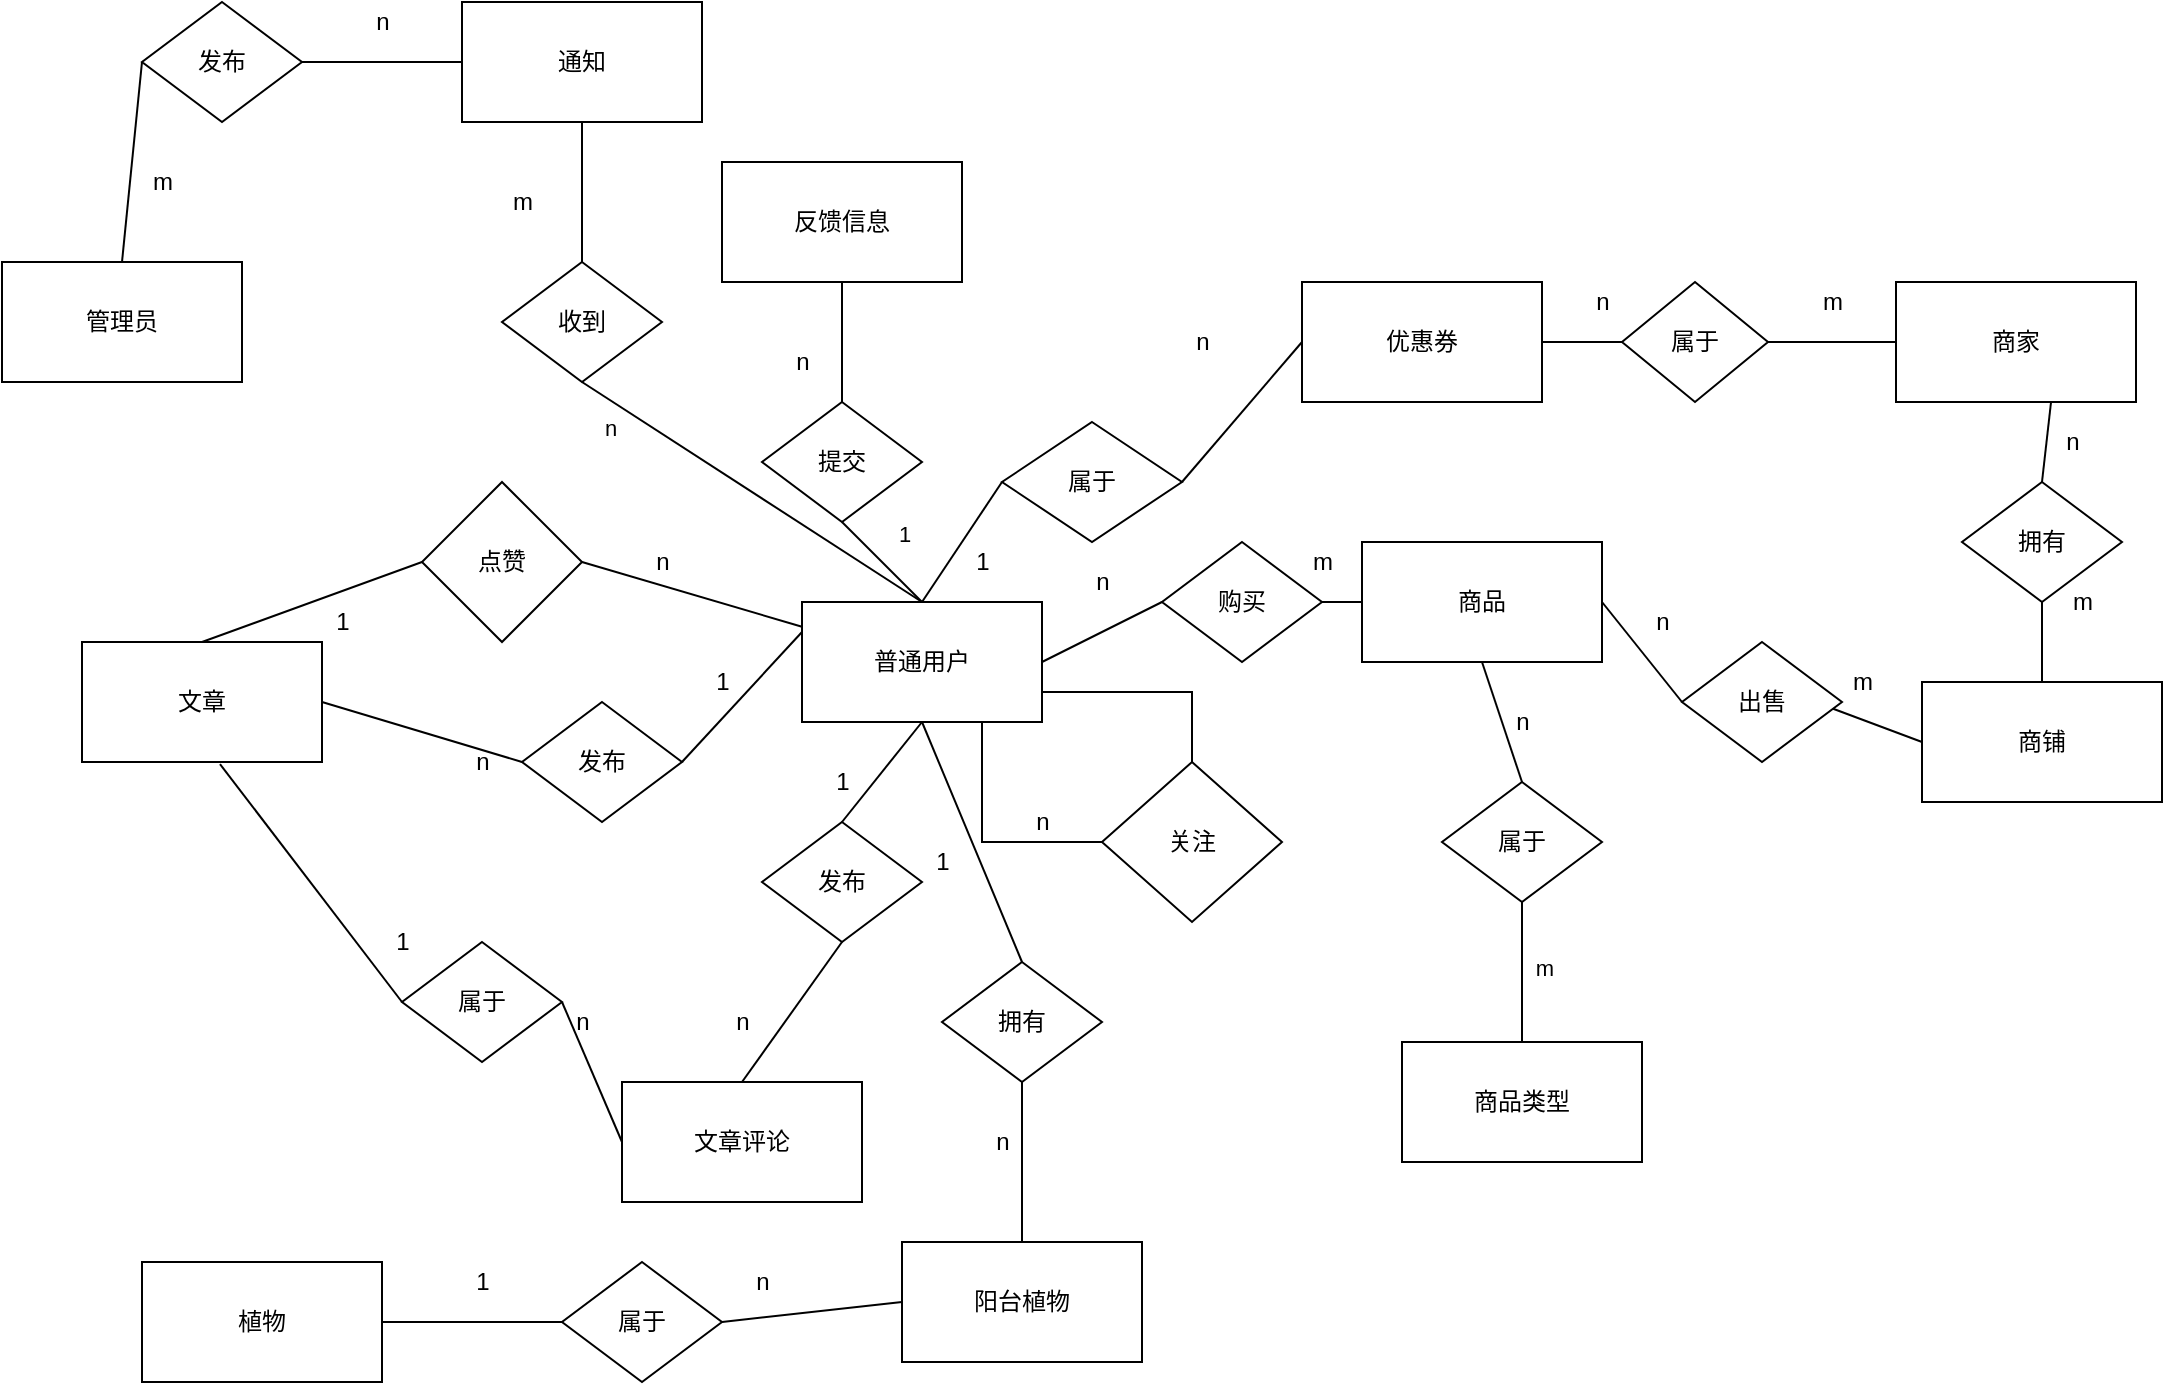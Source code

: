 <mxfile version="14.1.7" type="github">
  <diagram id="Ju9IjZxZhExvCRAQXTtL" name="Page-1">
    <mxGraphModel dx="1829" dy="1852" grid="1" gridSize="10" guides="1" tooltips="1" connect="1" arrows="1" fold="1" page="1" pageScale="1" pageWidth="827" pageHeight="1169" math="0" shadow="0">
      <root>
        <mxCell id="0" />
        <mxCell id="1" parent="0" />
        <mxCell id="KmE_w60HVCtdxXYl9T-s-9" style="edgeStyle=orthogonalEdgeStyle;rounded=0;orthogonalLoop=1;jettySize=auto;html=1;exitX=0.75;exitY=1;exitDx=0;exitDy=0;entryX=0;entryY=0.5;entryDx=0;entryDy=0;endArrow=none;endFill=0;" parent="1" source="KmE_w60HVCtdxXYl9T-s-1" target="KmE_w60HVCtdxXYl9T-s-8" edge="1">
          <mxGeometry relative="1" as="geometry" />
        </mxCell>
        <mxCell id="KmE_w60HVCtdxXYl9T-s-34" style="edgeStyle=none;rounded=0;orthogonalLoop=1;jettySize=auto;html=1;exitX=0.5;exitY=0;exitDx=0;exitDy=0;entryX=0.5;entryY=1;entryDx=0;entryDy=0;endArrow=none;endFill=0;" parent="1" source="KmE_w60HVCtdxXYl9T-s-1" target="KmE_w60HVCtdxXYl9T-s-33" edge="1">
          <mxGeometry relative="1" as="geometry" />
        </mxCell>
        <mxCell id="KmE_w60HVCtdxXYl9T-s-36" value="1" style="edgeLabel;html=1;align=center;verticalAlign=middle;resizable=0;points=[];" parent="KmE_w60HVCtdxXYl9T-s-34" vertex="1" connectable="0">
          <mxGeometry x="0.232" y="-7" relative="1" as="geometry">
            <mxPoint x="10.44" y="-5.05" as="offset" />
          </mxGeometry>
        </mxCell>
        <mxCell id="KmE_w60HVCtdxXYl9T-s-39" style="edgeStyle=none;rounded=0;orthogonalLoop=1;jettySize=auto;html=1;exitX=0.5;exitY=1;exitDx=0;exitDy=0;entryX=0.5;entryY=0;entryDx=0;entryDy=0;endArrow=none;endFill=0;" parent="1" source="KmE_w60HVCtdxXYl9T-s-1" target="KmE_w60HVCtdxXYl9T-s-38" edge="1">
          <mxGeometry relative="1" as="geometry" />
        </mxCell>
        <mxCell id="KmE_w60HVCtdxXYl9T-s-60" style="edgeStyle=none;rounded=0;orthogonalLoop=1;jettySize=auto;html=1;exitX=0.5;exitY=1;exitDx=0;exitDy=0;entryX=0.5;entryY=0;entryDx=0;entryDy=0;endArrow=none;endFill=0;" parent="1" source="KmE_w60HVCtdxXYl9T-s-1" target="KmE_w60HVCtdxXYl9T-s-59" edge="1">
          <mxGeometry relative="1" as="geometry" />
        </mxCell>
        <mxCell id="KmE_w60HVCtdxXYl9T-s-63" style="edgeStyle=none;rounded=0;orthogonalLoop=1;jettySize=auto;html=1;exitX=0;exitY=0.25;exitDx=0;exitDy=0;entryX=1;entryY=0.5;entryDx=0;entryDy=0;endArrow=none;endFill=0;" parent="1" source="KmE_w60HVCtdxXYl9T-s-1" target="KmE_w60HVCtdxXYl9T-s-49" edge="1">
          <mxGeometry relative="1" as="geometry" />
        </mxCell>
        <mxCell id="NKX2o1vbyKrTuzyouVSB-30" style="edgeStyle=none;rounded=0;orthogonalLoop=1;jettySize=auto;html=1;exitX=0.5;exitY=0;exitDx=0;exitDy=0;entryX=0.5;entryY=1;entryDx=0;entryDy=0;endArrow=none;endFill=0;" parent="1" source="KmE_w60HVCtdxXYl9T-s-1" target="NKX2o1vbyKrTuzyouVSB-29" edge="1">
          <mxGeometry relative="1" as="geometry" />
        </mxCell>
        <mxCell id="NKX2o1vbyKrTuzyouVSB-35" value="n" style="edgeLabel;html=1;align=center;verticalAlign=middle;resizable=0;points=[];" parent="NKX2o1vbyKrTuzyouVSB-30" vertex="1" connectable="0">
          <mxGeometry x="0.772" y="12" relative="1" as="geometry">
            <mxPoint x="1" as="offset" />
          </mxGeometry>
        </mxCell>
        <mxCell id="4JTTVIBUw4BD0UFRL74L-7" style="edgeStyle=none;rounded=0;orthogonalLoop=1;jettySize=auto;html=1;exitX=1;exitY=0.5;exitDx=0;exitDy=0;entryX=0;entryY=0.5;entryDx=0;entryDy=0;endArrow=none;endFill=0;" parent="1" source="KmE_w60HVCtdxXYl9T-s-1" target="4JTTVIBUw4BD0UFRL74L-2" edge="1">
          <mxGeometry relative="1" as="geometry" />
        </mxCell>
        <mxCell id="KmE_w60HVCtdxXYl9T-s-1" value="普通用户" style="rounded=0;whiteSpace=wrap;html=1;" parent="1" vertex="1">
          <mxGeometry x="280" y="130" width="120" height="60" as="geometry" />
        </mxCell>
        <mxCell id="NKX2o1vbyKrTuzyouVSB-23" style="edgeStyle=none;rounded=0;orthogonalLoop=1;jettySize=auto;html=1;exitX=0.5;exitY=1;exitDx=0;exitDy=0;entryX=0.5;entryY=0;entryDx=0;entryDy=0;endArrow=none;endFill=0;" parent="1" source="KmE_w60HVCtdxXYl9T-s-2" target="KmE_w60HVCtdxXYl9T-s-33" edge="1">
          <mxGeometry relative="1" as="geometry" />
        </mxCell>
        <mxCell id="KmE_w60HVCtdxXYl9T-s-2" value="反馈信息" style="rounded=0;whiteSpace=wrap;html=1;" parent="1" vertex="1">
          <mxGeometry x="240" y="-90" width="120" height="60" as="geometry" />
        </mxCell>
        <mxCell id="NKX2o1vbyKrTuzyouVSB-8" style="edgeStyle=none;rounded=0;orthogonalLoop=1;jettySize=auto;html=1;exitX=1;exitY=0.5;exitDx=0;exitDy=0;entryX=0;entryY=0.5;entryDx=0;entryDy=0;endArrow=none;endFill=0;" parent="1" source="KmE_w60HVCtdxXYl9T-s-3" target="NKX2o1vbyKrTuzyouVSB-7" edge="1">
          <mxGeometry relative="1" as="geometry" />
        </mxCell>
        <mxCell id="KmE_w60HVCtdxXYl9T-s-3" value="优惠券" style="rounded=0;whiteSpace=wrap;html=1;" parent="1" vertex="1">
          <mxGeometry x="530" y="-30" width="120" height="60" as="geometry" />
        </mxCell>
        <mxCell id="KmE_w60HVCtdxXYl9T-s-4" value="文章" style="rounded=0;whiteSpace=wrap;html=1;" parent="1" vertex="1">
          <mxGeometry x="-80" y="150" width="120" height="60" as="geometry" />
        </mxCell>
        <mxCell id="KmE_w60HVCtdxXYl9T-s-45" style="edgeStyle=none;rounded=0;orthogonalLoop=1;jettySize=auto;html=1;exitX=0;exitY=0.5;exitDx=0;exitDy=0;entryX=1;entryY=0.5;entryDx=0;entryDy=0;endArrow=none;endFill=0;" parent="1" source="KmE_w60HVCtdxXYl9T-s-5" target="KmE_w60HVCtdxXYl9T-s-44" edge="1">
          <mxGeometry relative="1" as="geometry" />
        </mxCell>
        <mxCell id="KmE_w60HVCtdxXYl9T-s-5" value="文章评论" style="rounded=0;whiteSpace=wrap;html=1;" parent="1" vertex="1">
          <mxGeometry x="190" y="370" width="120" height="60" as="geometry" />
        </mxCell>
        <mxCell id="KmE_w60HVCtdxXYl9T-s-10" style="edgeStyle=orthogonalEdgeStyle;rounded=0;orthogonalLoop=1;jettySize=auto;html=1;exitX=0.5;exitY=0;exitDx=0;exitDy=0;entryX=1;entryY=0.75;entryDx=0;entryDy=0;endArrow=none;endFill=0;" parent="1" source="KmE_w60HVCtdxXYl9T-s-8" target="KmE_w60HVCtdxXYl9T-s-1" edge="1">
          <mxGeometry relative="1" as="geometry" />
        </mxCell>
        <mxCell id="KmE_w60HVCtdxXYl9T-s-8" value="关注" style="rhombus;whiteSpace=wrap;html=1;" parent="1" vertex="1">
          <mxGeometry x="430" y="210" width="90" height="80" as="geometry" />
        </mxCell>
        <mxCell id="KmE_w60HVCtdxXYl9T-s-11" value="n" style="text;html=1;align=center;verticalAlign=middle;resizable=0;points=[];autosize=1;" parent="1" vertex="1">
          <mxGeometry x="390" y="230" width="20" height="20" as="geometry" />
        </mxCell>
        <mxCell id="KmE_w60HVCtdxXYl9T-s-24" value="" style="endArrow=none;html=1;exitX=0.5;exitY=0;exitDx=0;exitDy=0;entryX=0;entryY=0.5;entryDx=0;entryDy=0;" parent="1" source="KmE_w60HVCtdxXYl9T-s-4" target="KmE_w60HVCtdxXYl9T-s-54" edge="1">
          <mxGeometry width="50" height="50" relative="1" as="geometry">
            <mxPoint x="30" y="200" as="sourcePoint" />
            <mxPoint x="79.96" y="120" as="targetPoint" />
          </mxGeometry>
        </mxCell>
        <mxCell id="KmE_w60HVCtdxXYl9T-s-27" value="" style="endArrow=none;html=1;exitX=1;exitY=0.5;exitDx=0;exitDy=0;" parent="1" source="KmE_w60HVCtdxXYl9T-s-54" target="KmE_w60HVCtdxXYl9T-s-1" edge="1">
          <mxGeometry width="50" height="50" relative="1" as="geometry">
            <mxPoint x="160" y="107.5" as="sourcePoint" />
            <mxPoint x="240.711" y="110" as="targetPoint" />
          </mxGeometry>
        </mxCell>
        <mxCell id="KmE_w60HVCtdxXYl9T-s-30" style="rounded=0;orthogonalLoop=1;jettySize=auto;html=1;exitX=1;exitY=0.5;exitDx=0;exitDy=0;entryX=0;entryY=0.5;entryDx=0;entryDy=0;endArrow=none;endFill=0;" parent="1" source="KmE_w60HVCtdxXYl9T-s-28" target="KmE_w60HVCtdxXYl9T-s-3" edge="1">
          <mxGeometry relative="1" as="geometry" />
        </mxCell>
        <mxCell id="KmE_w60HVCtdxXYl9T-s-28" value="属于" style="rhombus;whiteSpace=wrap;html=1;" parent="1" vertex="1">
          <mxGeometry x="380" y="40" width="90" height="60" as="geometry" />
        </mxCell>
        <mxCell id="KmE_w60HVCtdxXYl9T-s-29" value="" style="endArrow=none;html=1;exitX=0.5;exitY=0;exitDx=0;exitDy=0;entryX=0;entryY=0.5;entryDx=0;entryDy=0;" parent="1" source="KmE_w60HVCtdxXYl9T-s-1" target="KmE_w60HVCtdxXYl9T-s-28" edge="1">
          <mxGeometry width="50" height="50" relative="1" as="geometry">
            <mxPoint x="330" y="120" as="sourcePoint" />
            <mxPoint x="380" y="70" as="targetPoint" />
          </mxGeometry>
        </mxCell>
        <mxCell id="KmE_w60HVCtdxXYl9T-s-31" value="1" style="text;html=1;align=center;verticalAlign=middle;resizable=0;points=[];autosize=1;" parent="1" vertex="1">
          <mxGeometry x="360" y="100" width="20" height="20" as="geometry" />
        </mxCell>
        <mxCell id="KmE_w60HVCtdxXYl9T-s-32" value="n" style="text;html=1;align=center;verticalAlign=middle;resizable=0;points=[];autosize=1;" parent="1" vertex="1">
          <mxGeometry x="470" y="-10" width="20" height="20" as="geometry" />
        </mxCell>
        <mxCell id="KmE_w60HVCtdxXYl9T-s-33" value="提交" style="rhombus;whiteSpace=wrap;html=1;" parent="1" vertex="1">
          <mxGeometry x="260" y="30" width="80" height="60" as="geometry" />
        </mxCell>
        <mxCell id="KmE_w60HVCtdxXYl9T-s-37" value="n" style="text;html=1;align=center;verticalAlign=middle;resizable=0;points=[];autosize=1;" parent="1" vertex="1">
          <mxGeometry x="270" width="20" height="20" as="geometry" />
        </mxCell>
        <mxCell id="KmE_w60HVCtdxXYl9T-s-40" style="edgeStyle=none;rounded=0;orthogonalLoop=1;jettySize=auto;html=1;exitX=0.5;exitY=1;exitDx=0;exitDy=0;entryX=0.5;entryY=0;entryDx=0;entryDy=0;endArrow=none;endFill=0;" parent="1" source="KmE_w60HVCtdxXYl9T-s-38" target="KmE_w60HVCtdxXYl9T-s-5" edge="1">
          <mxGeometry relative="1" as="geometry" />
        </mxCell>
        <mxCell id="KmE_w60HVCtdxXYl9T-s-38" value="发布" style="rhombus;whiteSpace=wrap;html=1;" parent="1" vertex="1">
          <mxGeometry x="260" y="240" width="80" height="60" as="geometry" />
        </mxCell>
        <mxCell id="KmE_w60HVCtdxXYl9T-s-42" value="1" style="text;html=1;align=center;verticalAlign=middle;resizable=0;points=[];autosize=1;" parent="1" vertex="1">
          <mxGeometry x="290" y="210" width="20" height="20" as="geometry" />
        </mxCell>
        <mxCell id="KmE_w60HVCtdxXYl9T-s-43" value="n" style="text;html=1;align=center;verticalAlign=middle;resizable=0;points=[];autosize=1;" parent="1" vertex="1">
          <mxGeometry x="240" y="330" width="20" height="20" as="geometry" />
        </mxCell>
        <mxCell id="KmE_w60HVCtdxXYl9T-s-46" style="edgeStyle=none;rounded=0;orthogonalLoop=1;jettySize=auto;html=1;exitX=0;exitY=0.5;exitDx=0;exitDy=0;entryX=0.575;entryY=1.017;entryDx=0;entryDy=0;entryPerimeter=0;endArrow=none;endFill=0;" parent="1" source="KmE_w60HVCtdxXYl9T-s-44" target="KmE_w60HVCtdxXYl9T-s-4" edge="1">
          <mxGeometry relative="1" as="geometry" />
        </mxCell>
        <mxCell id="KmE_w60HVCtdxXYl9T-s-44" value="属于" style="rhombus;whiteSpace=wrap;html=1;" parent="1" vertex="1">
          <mxGeometry x="80" y="300" width="80" height="60" as="geometry" />
        </mxCell>
        <mxCell id="KmE_w60HVCtdxXYl9T-s-47" value="n" style="text;html=1;align=center;verticalAlign=middle;resizable=0;points=[];autosize=1;" parent="1" vertex="1">
          <mxGeometry x="160" y="330" width="20" height="20" as="geometry" />
        </mxCell>
        <mxCell id="KmE_w60HVCtdxXYl9T-s-48" value="1" style="text;html=1;align=center;verticalAlign=middle;resizable=0;points=[];autosize=1;" parent="1" vertex="1">
          <mxGeometry x="70" y="290" width="20" height="20" as="geometry" />
        </mxCell>
        <mxCell id="KmE_w60HVCtdxXYl9T-s-51" style="edgeStyle=none;rounded=0;orthogonalLoop=1;jettySize=auto;html=1;exitX=0;exitY=0.5;exitDx=0;exitDy=0;entryX=1;entryY=0.5;entryDx=0;entryDy=0;endArrow=none;endFill=0;" parent="1" source="KmE_w60HVCtdxXYl9T-s-49" target="KmE_w60HVCtdxXYl9T-s-4" edge="1">
          <mxGeometry relative="1" as="geometry" />
        </mxCell>
        <mxCell id="KmE_w60HVCtdxXYl9T-s-49" value="发布" style="rhombus;whiteSpace=wrap;html=1;" parent="1" vertex="1">
          <mxGeometry x="140" y="180" width="80" height="60" as="geometry" />
        </mxCell>
        <mxCell id="KmE_w60HVCtdxXYl9T-s-53" value="n" style="text;html=1;align=center;verticalAlign=middle;resizable=0;points=[];autosize=1;" parent="1" vertex="1">
          <mxGeometry x="110" y="200" width="20" height="20" as="geometry" />
        </mxCell>
        <mxCell id="KmE_w60HVCtdxXYl9T-s-54" value="点赞" style="rhombus;whiteSpace=wrap;html=1;" parent="1" vertex="1">
          <mxGeometry x="90" y="70" width="80" height="80" as="geometry" />
        </mxCell>
        <mxCell id="KmE_w60HVCtdxXYl9T-s-55" value="n" style="text;html=1;align=center;verticalAlign=middle;resizable=0;points=[];autosize=1;" parent="1" vertex="1">
          <mxGeometry x="200" y="100" width="20" height="20" as="geometry" />
        </mxCell>
        <mxCell id="KmE_w60HVCtdxXYl9T-s-56" value="1" style="text;html=1;align=center;verticalAlign=middle;resizable=0;points=[];autosize=1;" parent="1" vertex="1">
          <mxGeometry x="40" y="130" width="20" height="20" as="geometry" />
        </mxCell>
        <mxCell id="KmE_w60HVCtdxXYl9T-s-109" style="edgeStyle=none;rounded=0;orthogonalLoop=1;jettySize=auto;html=1;exitX=0;exitY=0.5;exitDx=0;exitDy=0;entryX=1;entryY=0.5;entryDx=0;entryDy=0;endArrow=none;endFill=0;" parent="1" source="KmE_w60HVCtdxXYl9T-s-57" target="KmE_w60HVCtdxXYl9T-s-108" edge="1">
          <mxGeometry relative="1" as="geometry" />
        </mxCell>
        <mxCell id="KmE_w60HVCtdxXYl9T-s-57" value="阳台植物" style="rounded=0;whiteSpace=wrap;html=1;" parent="1" vertex="1">
          <mxGeometry x="330" y="450" width="120" height="60" as="geometry" />
        </mxCell>
        <mxCell id="KmE_w60HVCtdxXYl9T-s-61" style="edgeStyle=none;rounded=0;orthogonalLoop=1;jettySize=auto;html=1;exitX=0.5;exitY=1;exitDx=0;exitDy=0;entryX=0.5;entryY=0;entryDx=0;entryDy=0;endArrow=none;endFill=0;" parent="1" source="KmE_w60HVCtdxXYl9T-s-59" target="KmE_w60HVCtdxXYl9T-s-57" edge="1">
          <mxGeometry relative="1" as="geometry" />
        </mxCell>
        <mxCell id="KmE_w60HVCtdxXYl9T-s-59" value="拥有" style="rhombus;whiteSpace=wrap;html=1;" parent="1" vertex="1">
          <mxGeometry x="350" y="310" width="80" height="60" as="geometry" />
        </mxCell>
        <mxCell id="KmE_w60HVCtdxXYl9T-s-64" value="1" style="text;html=1;align=center;verticalAlign=middle;resizable=0;points=[];autosize=1;" parent="1" vertex="1">
          <mxGeometry x="230" y="160" width="20" height="20" as="geometry" />
        </mxCell>
        <mxCell id="KmE_w60HVCtdxXYl9T-s-66" value="商家" style="rounded=0;whiteSpace=wrap;html=1;" parent="1" vertex="1">
          <mxGeometry x="827" y="-30" width="120" height="60" as="geometry" />
        </mxCell>
        <mxCell id="4JTTVIBUw4BD0UFRL74L-9" style="edgeStyle=none;rounded=0;orthogonalLoop=1;jettySize=auto;html=1;exitX=0;exitY=0.5;exitDx=0;exitDy=0;entryX=0.907;entryY=0.538;entryDx=0;entryDy=0;endArrow=none;endFill=0;entryPerimeter=0;" parent="1" source="KmE_w60HVCtdxXYl9T-s-67" target="KmE_w60HVCtdxXYl9T-s-77" edge="1">
          <mxGeometry relative="1" as="geometry" />
        </mxCell>
        <mxCell id="KmE_w60HVCtdxXYl9T-s-67" value="商铺" style="rounded=0;whiteSpace=wrap;html=1;" parent="1" vertex="1">
          <mxGeometry x="840" y="170" width="120" height="60" as="geometry" />
        </mxCell>
        <mxCell id="4JTTVIBUw4BD0UFRL74L-12" style="edgeStyle=none;rounded=0;orthogonalLoop=1;jettySize=auto;html=1;exitX=0.5;exitY=1;exitDx=0;exitDy=0;entryX=0.5;entryY=0;entryDx=0;entryDy=0;endArrow=none;endFill=0;" parent="1" source="KmE_w60HVCtdxXYl9T-s-70" target="KmE_w60HVCtdxXYl9T-s-82" edge="1">
          <mxGeometry relative="1" as="geometry" />
        </mxCell>
        <mxCell id="KmE_w60HVCtdxXYl9T-s-70" value="商品" style="rounded=0;whiteSpace=wrap;html=1;" parent="1" vertex="1">
          <mxGeometry x="560" y="100" width="120" height="60" as="geometry" />
        </mxCell>
        <mxCell id="KmE_w60HVCtdxXYl9T-s-71" value="商品类型" style="rounded=0;whiteSpace=wrap;html=1;" parent="1" vertex="1">
          <mxGeometry x="580" y="350" width="120" height="60" as="geometry" />
        </mxCell>
        <mxCell id="NKX2o1vbyKrTuzyouVSB-5" style="edgeStyle=none;rounded=0;orthogonalLoop=1;jettySize=auto;html=1;exitX=0.5;exitY=1;exitDx=0;exitDy=0;endArrow=none;endFill=0;" parent="1" source="KmE_w60HVCtdxXYl9T-s-72" target="KmE_w60HVCtdxXYl9T-s-67" edge="1">
          <mxGeometry relative="1" as="geometry" />
        </mxCell>
        <mxCell id="NKX2o1vbyKrTuzyouVSB-6" style="edgeStyle=none;rounded=0;orthogonalLoop=1;jettySize=auto;html=1;exitX=0.5;exitY=0;exitDx=0;exitDy=0;entryX=0.646;entryY=1;entryDx=0;entryDy=0;entryPerimeter=0;endArrow=none;endFill=0;" parent="1" source="KmE_w60HVCtdxXYl9T-s-72" target="KmE_w60HVCtdxXYl9T-s-66" edge="1">
          <mxGeometry relative="1" as="geometry" />
        </mxCell>
        <mxCell id="KmE_w60HVCtdxXYl9T-s-72" value="拥有" style="rhombus;whiteSpace=wrap;html=1;" parent="1" vertex="1">
          <mxGeometry x="860" y="70" width="80" height="60" as="geometry" />
        </mxCell>
        <mxCell id="4JTTVIBUw4BD0UFRL74L-11" style="edgeStyle=none;rounded=0;orthogonalLoop=1;jettySize=auto;html=1;exitX=0;exitY=0.5;exitDx=0;exitDy=0;entryX=1;entryY=0.5;entryDx=0;entryDy=0;endArrow=none;endFill=0;" parent="1" source="KmE_w60HVCtdxXYl9T-s-77" target="KmE_w60HVCtdxXYl9T-s-70" edge="1">
          <mxGeometry relative="1" as="geometry" />
        </mxCell>
        <mxCell id="KmE_w60HVCtdxXYl9T-s-77" value="出售" style="rhombus;whiteSpace=wrap;html=1;" parent="1" vertex="1">
          <mxGeometry x="720" y="150" width="80" height="60" as="geometry" />
        </mxCell>
        <mxCell id="4JTTVIBUw4BD0UFRL74L-13" style="edgeStyle=none;rounded=0;orthogonalLoop=1;jettySize=auto;html=1;exitX=0.5;exitY=1;exitDx=0;exitDy=0;endArrow=none;endFill=0;" parent="1" source="KmE_w60HVCtdxXYl9T-s-82" target="KmE_w60HVCtdxXYl9T-s-71" edge="1">
          <mxGeometry relative="1" as="geometry" />
        </mxCell>
        <mxCell id="4JTTVIBUw4BD0UFRL74L-19" value="m" style="edgeLabel;html=1;align=center;verticalAlign=middle;resizable=0;points=[];" parent="4JTTVIBUw4BD0UFRL74L-13" vertex="1" connectable="0">
          <mxGeometry x="-0.06" y="11" relative="1" as="geometry">
            <mxPoint as="offset" />
          </mxGeometry>
        </mxCell>
        <mxCell id="KmE_w60HVCtdxXYl9T-s-82" value="属于" style="rhombus;whiteSpace=wrap;html=1;" parent="1" vertex="1">
          <mxGeometry x="600" y="220" width="80" height="60" as="geometry" />
        </mxCell>
        <mxCell id="KmE_w60HVCtdxXYl9T-s-103" value="植物" style="rounded=0;whiteSpace=wrap;html=1;" parent="1" vertex="1">
          <mxGeometry x="-50" y="460" width="120" height="60" as="geometry" />
        </mxCell>
        <mxCell id="KmE_w60HVCtdxXYl9T-s-110" style="edgeStyle=none;rounded=0;orthogonalLoop=1;jettySize=auto;html=1;exitX=0;exitY=0.5;exitDx=0;exitDy=0;entryX=1;entryY=0.5;entryDx=0;entryDy=0;endArrow=none;endFill=0;" parent="1" source="KmE_w60HVCtdxXYl9T-s-108" target="KmE_w60HVCtdxXYl9T-s-103" edge="1">
          <mxGeometry relative="1" as="geometry" />
        </mxCell>
        <mxCell id="KmE_w60HVCtdxXYl9T-s-108" value="属于" style="rhombus;whiteSpace=wrap;html=1;" parent="1" vertex="1">
          <mxGeometry x="160" y="460" width="80" height="60" as="geometry" />
        </mxCell>
        <mxCell id="KmE_w60HVCtdxXYl9T-s-111" value="n" style="text;html=1;align=center;verticalAlign=middle;resizable=0;points=[];autosize=1;" parent="1" vertex="1">
          <mxGeometry x="250" y="460" width="20" height="20" as="geometry" />
        </mxCell>
        <mxCell id="KmE_w60HVCtdxXYl9T-s-112" value="1" style="text;html=1;align=center;verticalAlign=middle;resizable=0;points=[];autosize=1;" parent="1" vertex="1">
          <mxGeometry x="110" y="460" width="20" height="20" as="geometry" />
        </mxCell>
        <mxCell id="NKX2o1vbyKrTuzyouVSB-9" style="edgeStyle=none;rounded=0;orthogonalLoop=1;jettySize=auto;html=1;exitX=1;exitY=0.5;exitDx=0;exitDy=0;entryX=0;entryY=0.5;entryDx=0;entryDy=0;endArrow=none;endFill=0;" parent="1" source="NKX2o1vbyKrTuzyouVSB-7" target="KmE_w60HVCtdxXYl9T-s-66" edge="1">
          <mxGeometry relative="1" as="geometry" />
        </mxCell>
        <mxCell id="NKX2o1vbyKrTuzyouVSB-7" value="属于" style="rhombus;whiteSpace=wrap;html=1;" parent="1" vertex="1">
          <mxGeometry x="690" y="-30" width="73" height="60" as="geometry" />
        </mxCell>
        <mxCell id="NKX2o1vbyKrTuzyouVSB-14" value="n" style="text;html=1;align=center;verticalAlign=middle;resizable=0;points=[];autosize=1;" parent="1" vertex="1">
          <mxGeometry x="905" y="40" width="20" height="20" as="geometry" />
        </mxCell>
        <mxCell id="NKX2o1vbyKrTuzyouVSB-15" value="m" style="text;html=1;align=center;verticalAlign=middle;resizable=0;points=[];autosize=1;" parent="1" vertex="1">
          <mxGeometry x="905" y="120" width="30" height="20" as="geometry" />
        </mxCell>
        <mxCell id="NKX2o1vbyKrTuzyouVSB-16" value="m" style="text;html=1;align=center;verticalAlign=middle;resizable=0;points=[];autosize=1;" parent="1" vertex="1">
          <mxGeometry x="780" y="-30" width="30" height="20" as="geometry" />
        </mxCell>
        <mxCell id="NKX2o1vbyKrTuzyouVSB-17" value="n" style="text;html=1;align=center;verticalAlign=middle;resizable=0;points=[];autosize=1;" parent="1" vertex="1">
          <mxGeometry x="670" y="-30" width="20" height="20" as="geometry" />
        </mxCell>
        <mxCell id="NKX2o1vbyKrTuzyouVSB-18" value="管理员" style="rounded=0;whiteSpace=wrap;html=1;" parent="1" vertex="1">
          <mxGeometry x="-120" y="-40" width="120" height="60" as="geometry" />
        </mxCell>
        <mxCell id="NKX2o1vbyKrTuzyouVSB-33" style="edgeStyle=none;rounded=0;orthogonalLoop=1;jettySize=auto;html=1;exitX=0;exitY=0.5;exitDx=0;exitDy=0;entryX=1;entryY=0.5;entryDx=0;entryDy=0;endArrow=none;endFill=0;" parent="1" source="NKX2o1vbyKrTuzyouVSB-19" target="NKX2o1vbyKrTuzyouVSB-32" edge="1">
          <mxGeometry relative="1" as="geometry" />
        </mxCell>
        <mxCell id="NKX2o1vbyKrTuzyouVSB-19" value="通知" style="rounded=0;whiteSpace=wrap;html=1;" parent="1" vertex="1">
          <mxGeometry x="110" y="-170" width="120" height="60" as="geometry" />
        </mxCell>
        <mxCell id="NKX2o1vbyKrTuzyouVSB-31" style="edgeStyle=none;rounded=0;orthogonalLoop=1;jettySize=auto;html=1;exitX=0.5;exitY=0;exitDx=0;exitDy=0;entryX=0.5;entryY=1;entryDx=0;entryDy=0;endArrow=none;endFill=0;" parent="1" source="NKX2o1vbyKrTuzyouVSB-29" target="NKX2o1vbyKrTuzyouVSB-19" edge="1">
          <mxGeometry relative="1" as="geometry" />
        </mxCell>
        <mxCell id="NKX2o1vbyKrTuzyouVSB-29" value="收到" style="rhombus;whiteSpace=wrap;html=1;" parent="1" vertex="1">
          <mxGeometry x="130" y="-40" width="80" height="60" as="geometry" />
        </mxCell>
        <mxCell id="NKX2o1vbyKrTuzyouVSB-34" style="edgeStyle=none;rounded=0;orthogonalLoop=1;jettySize=auto;html=1;exitX=0;exitY=0.5;exitDx=0;exitDy=0;entryX=0.5;entryY=0;entryDx=0;entryDy=0;endArrow=none;endFill=0;" parent="1" source="NKX2o1vbyKrTuzyouVSB-32" target="NKX2o1vbyKrTuzyouVSB-18" edge="1">
          <mxGeometry relative="1" as="geometry" />
        </mxCell>
        <mxCell id="NKX2o1vbyKrTuzyouVSB-32" value="发布" style="rhombus;whiteSpace=wrap;html=1;" parent="1" vertex="1">
          <mxGeometry x="-50" y="-170" width="80" height="60" as="geometry" />
        </mxCell>
        <mxCell id="NKX2o1vbyKrTuzyouVSB-36" value="m" style="text;html=1;align=center;verticalAlign=middle;resizable=0;points=[];autosize=1;" parent="1" vertex="1">
          <mxGeometry x="125" y="-80" width="30" height="20" as="geometry" />
        </mxCell>
        <mxCell id="NKX2o1vbyKrTuzyouVSB-37" value="n" style="text;html=1;align=center;verticalAlign=middle;resizable=0;points=[];autosize=1;" parent="1" vertex="1">
          <mxGeometry x="60" y="-170" width="20" height="20" as="geometry" />
        </mxCell>
        <mxCell id="NKX2o1vbyKrTuzyouVSB-38" value="m" style="text;html=1;align=center;verticalAlign=middle;resizable=0;points=[];autosize=1;" parent="1" vertex="1">
          <mxGeometry x="-55" y="-90" width="30" height="20" as="geometry" />
        </mxCell>
        <mxCell id="4JTTVIBUw4BD0UFRL74L-8" style="edgeStyle=none;rounded=0;orthogonalLoop=1;jettySize=auto;html=1;exitX=1;exitY=0.5;exitDx=0;exitDy=0;entryX=0;entryY=0.5;entryDx=0;entryDy=0;endArrow=none;endFill=0;" parent="1" source="4JTTVIBUw4BD0UFRL74L-2" target="KmE_w60HVCtdxXYl9T-s-70" edge="1">
          <mxGeometry relative="1" as="geometry" />
        </mxCell>
        <mxCell id="4JTTVIBUw4BD0UFRL74L-2" value="购买" style="rhombus;whiteSpace=wrap;html=1;" parent="1" vertex="1">
          <mxGeometry x="460" y="100" width="80" height="60" as="geometry" />
        </mxCell>
        <mxCell id="4JTTVIBUw4BD0UFRL74L-14" value="n" style="text;html=1;align=center;verticalAlign=middle;resizable=0;points=[];autosize=1;" parent="1" vertex="1">
          <mxGeometry x="420" y="110" width="20" height="20" as="geometry" />
        </mxCell>
        <mxCell id="4JTTVIBUw4BD0UFRL74L-15" value="m" style="text;html=1;align=center;verticalAlign=middle;resizable=0;points=[];autosize=1;" parent="1" vertex="1">
          <mxGeometry x="525" y="100" width="30" height="20" as="geometry" />
        </mxCell>
        <mxCell id="4JTTVIBUw4BD0UFRL74L-16" value="n" style="text;html=1;align=center;verticalAlign=middle;resizable=0;points=[];autosize=1;" parent="1" vertex="1">
          <mxGeometry x="700" y="130" width="20" height="20" as="geometry" />
        </mxCell>
        <mxCell id="4JTTVIBUw4BD0UFRL74L-17" value="m" style="text;html=1;align=center;verticalAlign=middle;resizable=0;points=[];autosize=1;" parent="1" vertex="1">
          <mxGeometry x="795" y="160" width="30" height="20" as="geometry" />
        </mxCell>
        <mxCell id="4JTTVIBUw4BD0UFRL74L-18" value="n" style="text;html=1;align=center;verticalAlign=middle;resizable=0;points=[];autosize=1;" parent="1" vertex="1">
          <mxGeometry x="630" y="180" width="20" height="20" as="geometry" />
        </mxCell>
        <mxCell id="yvjJGP4JHLZrD1i3FSmp-1" value="1" style="text;html=1;align=center;verticalAlign=middle;resizable=0;points=[];autosize=1;" vertex="1" parent="1">
          <mxGeometry x="340" y="250" width="20" height="20" as="geometry" />
        </mxCell>
        <mxCell id="yvjJGP4JHLZrD1i3FSmp-2" value="n" style="text;html=1;align=center;verticalAlign=middle;resizable=0;points=[];autosize=1;" vertex="1" parent="1">
          <mxGeometry x="370" y="390" width="20" height="20" as="geometry" />
        </mxCell>
      </root>
    </mxGraphModel>
  </diagram>
</mxfile>
